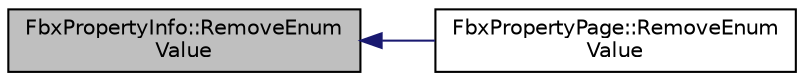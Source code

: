 digraph "FbxPropertyInfo::RemoveEnumValue"
{
  edge [fontname="Helvetica",fontsize="10",labelfontname="Helvetica",labelfontsize="10"];
  node [fontname="Helvetica",fontsize="10",shape=record];
  rankdir="LR";
  Node77 [label="FbxPropertyInfo::RemoveEnum\lValue",height=0.2,width=0.4,color="black", fillcolor="grey75", style="filled", fontcolor="black"];
  Node77 -> Node78 [dir="back",color="midnightblue",fontsize="10",style="solid",fontname="Helvetica"];
  Node78 [label="FbxPropertyPage::RemoveEnum\lValue",height=0.2,width=0.4,color="black", fillcolor="white", style="filled",URL="$class_fbx_property_page.html#a342af6839e0b286988b8f7fe71f9675c"];
}
